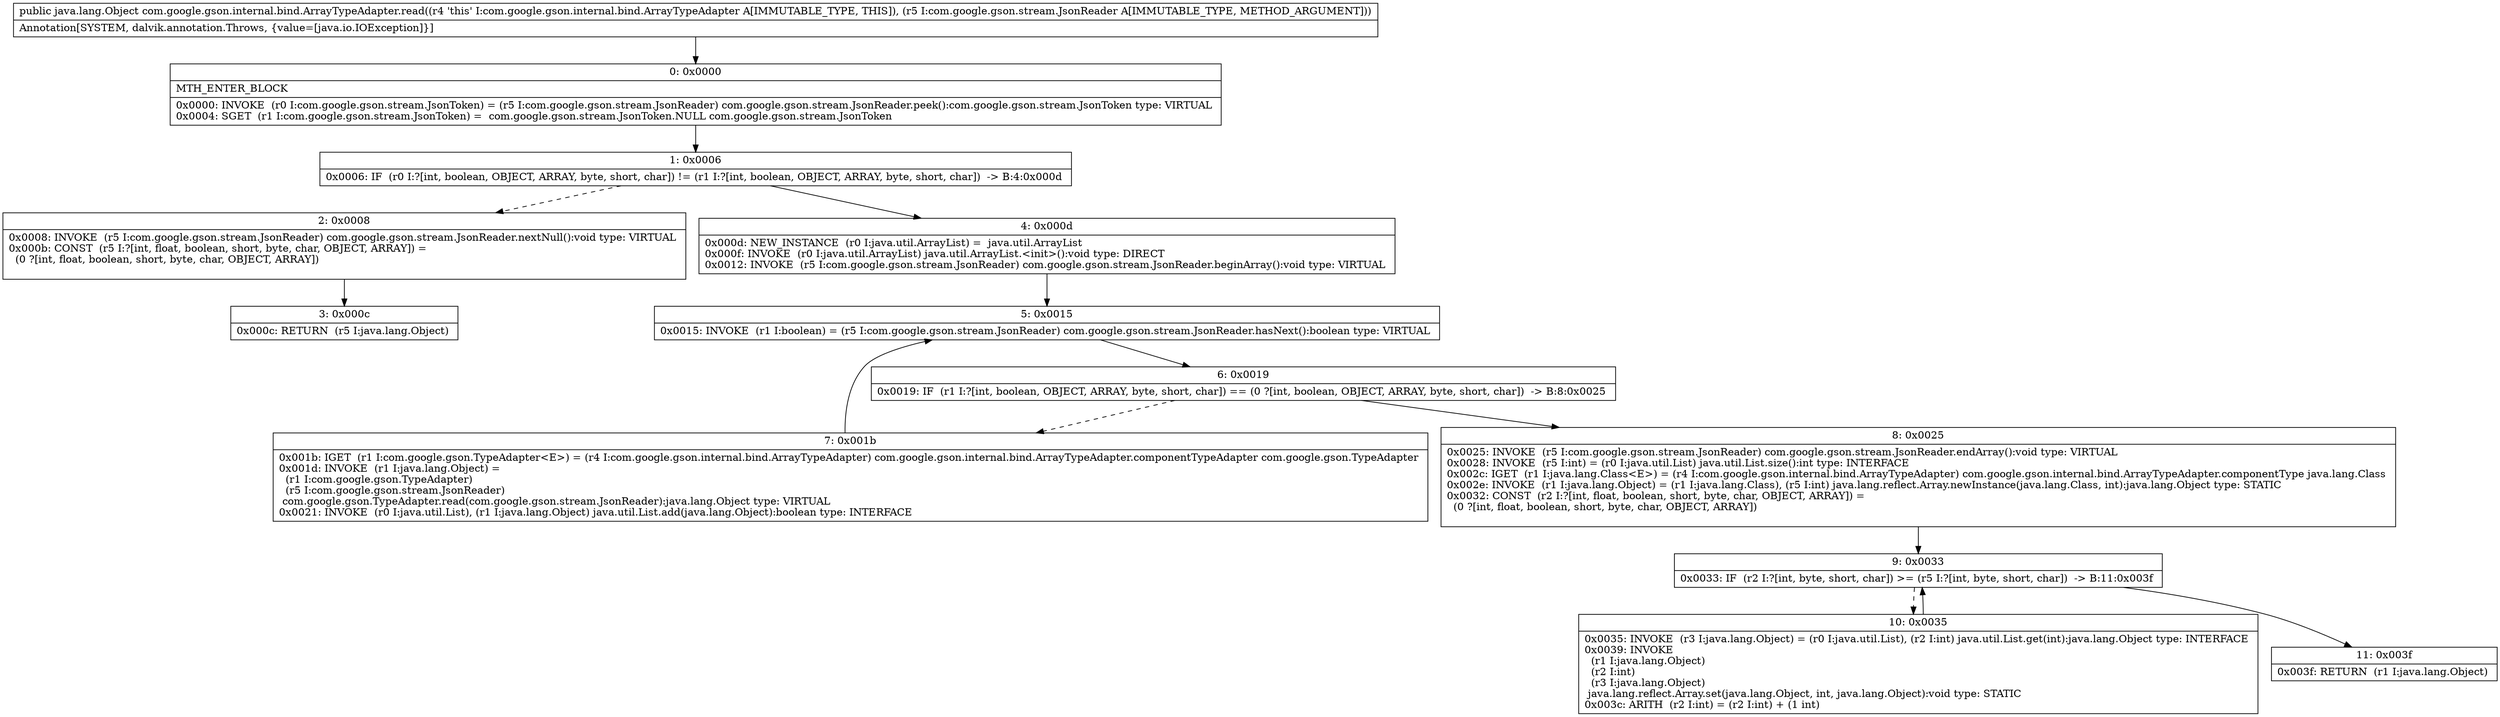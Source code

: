 digraph "CFG forcom.google.gson.internal.bind.ArrayTypeAdapter.read(Lcom\/google\/gson\/stream\/JsonReader;)Ljava\/lang\/Object;" {
Node_0 [shape=record,label="{0\:\ 0x0000|MTH_ENTER_BLOCK\l|0x0000: INVOKE  (r0 I:com.google.gson.stream.JsonToken) = (r5 I:com.google.gson.stream.JsonReader) com.google.gson.stream.JsonReader.peek():com.google.gson.stream.JsonToken type: VIRTUAL \l0x0004: SGET  (r1 I:com.google.gson.stream.JsonToken) =  com.google.gson.stream.JsonToken.NULL com.google.gson.stream.JsonToken \l}"];
Node_1 [shape=record,label="{1\:\ 0x0006|0x0006: IF  (r0 I:?[int, boolean, OBJECT, ARRAY, byte, short, char]) != (r1 I:?[int, boolean, OBJECT, ARRAY, byte, short, char])  \-\> B:4:0x000d \l}"];
Node_2 [shape=record,label="{2\:\ 0x0008|0x0008: INVOKE  (r5 I:com.google.gson.stream.JsonReader) com.google.gson.stream.JsonReader.nextNull():void type: VIRTUAL \l0x000b: CONST  (r5 I:?[int, float, boolean, short, byte, char, OBJECT, ARRAY]) = \l  (0 ?[int, float, boolean, short, byte, char, OBJECT, ARRAY])\l \l}"];
Node_3 [shape=record,label="{3\:\ 0x000c|0x000c: RETURN  (r5 I:java.lang.Object) \l}"];
Node_4 [shape=record,label="{4\:\ 0x000d|0x000d: NEW_INSTANCE  (r0 I:java.util.ArrayList) =  java.util.ArrayList \l0x000f: INVOKE  (r0 I:java.util.ArrayList) java.util.ArrayList.\<init\>():void type: DIRECT \l0x0012: INVOKE  (r5 I:com.google.gson.stream.JsonReader) com.google.gson.stream.JsonReader.beginArray():void type: VIRTUAL \l}"];
Node_5 [shape=record,label="{5\:\ 0x0015|0x0015: INVOKE  (r1 I:boolean) = (r5 I:com.google.gson.stream.JsonReader) com.google.gson.stream.JsonReader.hasNext():boolean type: VIRTUAL \l}"];
Node_6 [shape=record,label="{6\:\ 0x0019|0x0019: IF  (r1 I:?[int, boolean, OBJECT, ARRAY, byte, short, char]) == (0 ?[int, boolean, OBJECT, ARRAY, byte, short, char])  \-\> B:8:0x0025 \l}"];
Node_7 [shape=record,label="{7\:\ 0x001b|0x001b: IGET  (r1 I:com.google.gson.TypeAdapter\<E\>) = (r4 I:com.google.gson.internal.bind.ArrayTypeAdapter) com.google.gson.internal.bind.ArrayTypeAdapter.componentTypeAdapter com.google.gson.TypeAdapter \l0x001d: INVOKE  (r1 I:java.lang.Object) = \l  (r1 I:com.google.gson.TypeAdapter)\l  (r5 I:com.google.gson.stream.JsonReader)\l com.google.gson.TypeAdapter.read(com.google.gson.stream.JsonReader):java.lang.Object type: VIRTUAL \l0x0021: INVOKE  (r0 I:java.util.List), (r1 I:java.lang.Object) java.util.List.add(java.lang.Object):boolean type: INTERFACE \l}"];
Node_8 [shape=record,label="{8\:\ 0x0025|0x0025: INVOKE  (r5 I:com.google.gson.stream.JsonReader) com.google.gson.stream.JsonReader.endArray():void type: VIRTUAL \l0x0028: INVOKE  (r5 I:int) = (r0 I:java.util.List) java.util.List.size():int type: INTERFACE \l0x002c: IGET  (r1 I:java.lang.Class\<E\>) = (r4 I:com.google.gson.internal.bind.ArrayTypeAdapter) com.google.gson.internal.bind.ArrayTypeAdapter.componentType java.lang.Class \l0x002e: INVOKE  (r1 I:java.lang.Object) = (r1 I:java.lang.Class), (r5 I:int) java.lang.reflect.Array.newInstance(java.lang.Class, int):java.lang.Object type: STATIC \l0x0032: CONST  (r2 I:?[int, float, boolean, short, byte, char, OBJECT, ARRAY]) = \l  (0 ?[int, float, boolean, short, byte, char, OBJECT, ARRAY])\l \l}"];
Node_9 [shape=record,label="{9\:\ 0x0033|0x0033: IF  (r2 I:?[int, byte, short, char]) \>= (r5 I:?[int, byte, short, char])  \-\> B:11:0x003f \l}"];
Node_10 [shape=record,label="{10\:\ 0x0035|0x0035: INVOKE  (r3 I:java.lang.Object) = (r0 I:java.util.List), (r2 I:int) java.util.List.get(int):java.lang.Object type: INTERFACE \l0x0039: INVOKE  \l  (r1 I:java.lang.Object)\l  (r2 I:int)\l  (r3 I:java.lang.Object)\l java.lang.reflect.Array.set(java.lang.Object, int, java.lang.Object):void type: STATIC \l0x003c: ARITH  (r2 I:int) = (r2 I:int) + (1 int) \l}"];
Node_11 [shape=record,label="{11\:\ 0x003f|0x003f: RETURN  (r1 I:java.lang.Object) \l}"];
MethodNode[shape=record,label="{public java.lang.Object com.google.gson.internal.bind.ArrayTypeAdapter.read((r4 'this' I:com.google.gson.internal.bind.ArrayTypeAdapter A[IMMUTABLE_TYPE, THIS]), (r5 I:com.google.gson.stream.JsonReader A[IMMUTABLE_TYPE, METHOD_ARGUMENT]))  | Annotation[SYSTEM, dalvik.annotation.Throws, \{value=[java.io.IOException]\}]\l}"];
MethodNode -> Node_0;
Node_0 -> Node_1;
Node_1 -> Node_2[style=dashed];
Node_1 -> Node_4;
Node_2 -> Node_3;
Node_4 -> Node_5;
Node_5 -> Node_6;
Node_6 -> Node_7[style=dashed];
Node_6 -> Node_8;
Node_7 -> Node_5;
Node_8 -> Node_9;
Node_9 -> Node_10[style=dashed];
Node_9 -> Node_11;
Node_10 -> Node_9;
}


